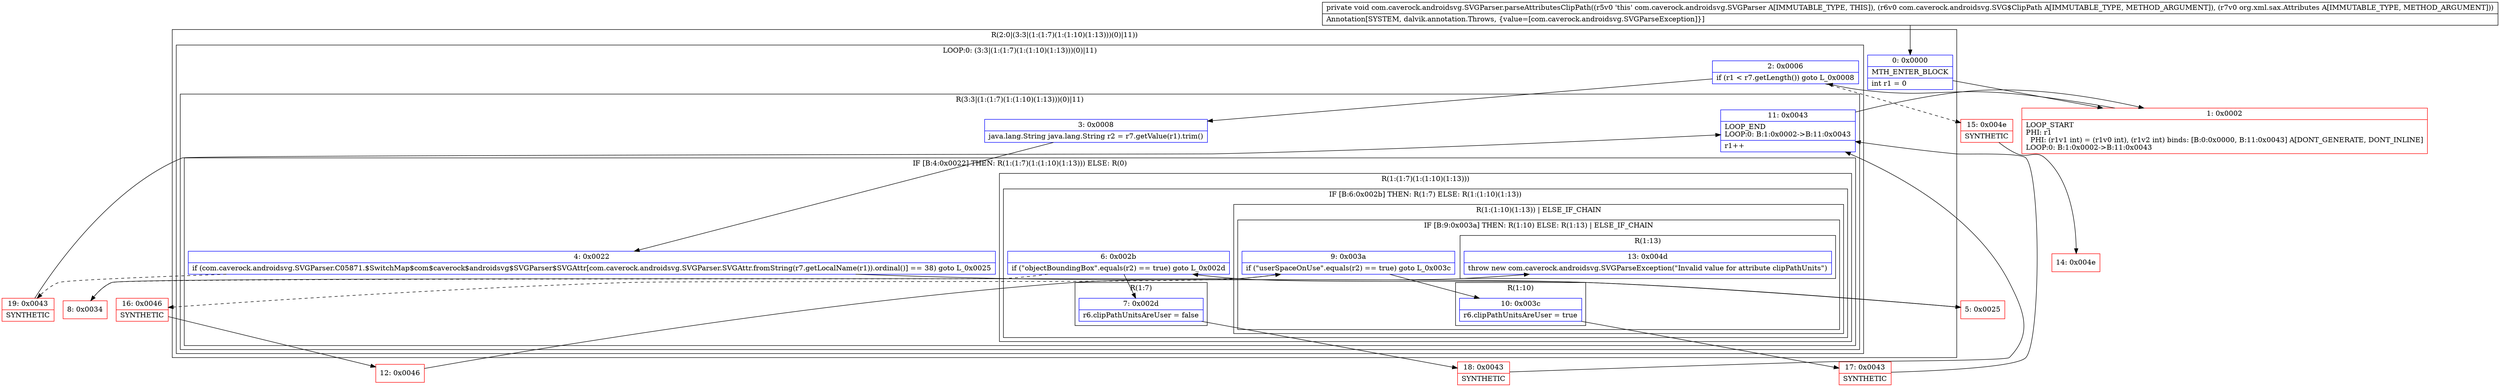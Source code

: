 digraph "CFG forcom.caverock.androidsvg.SVGParser.parseAttributesClipPath(Lcom\/caverock\/androidsvg\/SVG$ClipPath;Lorg\/xml\/sax\/Attributes;)V" {
subgraph cluster_Region_97541312 {
label = "R(2:0|(3:3|(1:(1:7)(1:(1:10)(1:13)))(0)|11))";
node [shape=record,color=blue];
Node_0 [shape=record,label="{0\:\ 0x0000|MTH_ENTER_BLOCK\l|int r1 = 0\l}"];
subgraph cluster_LoopRegion_209204732 {
label = "LOOP:0: (3:3|(1:(1:7)(1:(1:10)(1:13)))(0)|11)";
node [shape=record,color=blue];
Node_2 [shape=record,label="{2\:\ 0x0006|if (r1 \< r7.getLength()) goto L_0x0008\l}"];
subgraph cluster_Region_739594518 {
label = "R(3:3|(1:(1:7)(1:(1:10)(1:13)))(0)|11)";
node [shape=record,color=blue];
Node_3 [shape=record,label="{3\:\ 0x0008|java.lang.String java.lang.String r2 = r7.getValue(r1).trim()\l}"];
subgraph cluster_IfRegion_1396148609 {
label = "IF [B:4:0x0022] THEN: R(1:(1:7)(1:(1:10)(1:13))) ELSE: R(0)";
node [shape=record,color=blue];
Node_4 [shape=record,label="{4\:\ 0x0022|if (com.caverock.androidsvg.SVGParser.C05871.$SwitchMap$com$caverock$androidsvg$SVGParser$SVGAttr[com.caverock.androidsvg.SVGParser.SVGAttr.fromString(r7.getLocalName(r1)).ordinal()] == 38) goto L_0x0025\l}"];
subgraph cluster_Region_1961818097 {
label = "R(1:(1:7)(1:(1:10)(1:13)))";
node [shape=record,color=blue];
subgraph cluster_IfRegion_1418131835 {
label = "IF [B:6:0x002b] THEN: R(1:7) ELSE: R(1:(1:10)(1:13))";
node [shape=record,color=blue];
Node_6 [shape=record,label="{6\:\ 0x002b|if (\"objectBoundingBox\".equals(r2) == true) goto L_0x002d\l}"];
subgraph cluster_Region_2071694335 {
label = "R(1:7)";
node [shape=record,color=blue];
Node_7 [shape=record,label="{7\:\ 0x002d|r6.clipPathUnitsAreUser = false\l}"];
}
subgraph cluster_Region_1381266770 {
label = "R(1:(1:10)(1:13)) | ELSE_IF_CHAIN\l";
node [shape=record,color=blue];
subgraph cluster_IfRegion_429715906 {
label = "IF [B:9:0x003a] THEN: R(1:10) ELSE: R(1:13) | ELSE_IF_CHAIN\l";
node [shape=record,color=blue];
Node_9 [shape=record,label="{9\:\ 0x003a|if (\"userSpaceOnUse\".equals(r2) == true) goto L_0x003c\l}"];
subgraph cluster_Region_129712529 {
label = "R(1:10)";
node [shape=record,color=blue];
Node_10 [shape=record,label="{10\:\ 0x003c|r6.clipPathUnitsAreUser = true\l}"];
}
subgraph cluster_Region_74018792 {
label = "R(1:13)";
node [shape=record,color=blue];
Node_13 [shape=record,label="{13\:\ 0x004d|throw new com.caverock.androidsvg.SVGParseException(\"Invalid value for attribute clipPathUnits\")\l}"];
}
}
}
}
}
subgraph cluster_Region_602548457 {
label = "R(0)";
node [shape=record,color=blue];
}
}
Node_11 [shape=record,label="{11\:\ 0x0043|LOOP_END\lLOOP:0: B:1:0x0002\-\>B:11:0x0043\l|r1++\l}"];
}
}
}
Node_1 [shape=record,color=red,label="{1\:\ 0x0002|LOOP_START\lPHI: r1 \l  PHI: (r1v1 int) = (r1v0 int), (r1v2 int) binds: [B:0:0x0000, B:11:0x0043] A[DONT_GENERATE, DONT_INLINE]\lLOOP:0: B:1:0x0002\-\>B:11:0x0043\l}"];
Node_5 [shape=record,color=red,label="{5\:\ 0x0025}"];
Node_8 [shape=record,color=red,label="{8\:\ 0x0034}"];
Node_12 [shape=record,color=red,label="{12\:\ 0x0046}"];
Node_14 [shape=record,color=red,label="{14\:\ 0x004e}"];
Node_15 [shape=record,color=red,label="{15\:\ 0x004e|SYNTHETIC\l}"];
Node_16 [shape=record,color=red,label="{16\:\ 0x0046|SYNTHETIC\l}"];
Node_17 [shape=record,color=red,label="{17\:\ 0x0043|SYNTHETIC\l}"];
Node_18 [shape=record,color=red,label="{18\:\ 0x0043|SYNTHETIC\l}"];
Node_19 [shape=record,color=red,label="{19\:\ 0x0043|SYNTHETIC\l}"];
MethodNode[shape=record,label="{private void com.caverock.androidsvg.SVGParser.parseAttributesClipPath((r5v0 'this' com.caverock.androidsvg.SVGParser A[IMMUTABLE_TYPE, THIS]), (r6v0 com.caverock.androidsvg.SVG$ClipPath A[IMMUTABLE_TYPE, METHOD_ARGUMENT]), (r7v0 org.xml.sax.Attributes A[IMMUTABLE_TYPE, METHOD_ARGUMENT]))  | Annotation[SYSTEM, dalvik.annotation.Throws, \{value=[com.caverock.androidsvg.SVGParseException]\}]\l}"];
MethodNode -> Node_0;
Node_0 -> Node_1;
Node_2 -> Node_3;
Node_2 -> Node_15[style=dashed];
Node_3 -> Node_4;
Node_4 -> Node_5;
Node_4 -> Node_19[style=dashed];
Node_6 -> Node_7;
Node_6 -> Node_8[style=dashed];
Node_7 -> Node_18;
Node_9 -> Node_10;
Node_9 -> Node_16[style=dashed];
Node_10 -> Node_17;
Node_11 -> Node_1;
Node_1 -> Node_2;
Node_5 -> Node_6;
Node_8 -> Node_9;
Node_12 -> Node_13;
Node_15 -> Node_14;
Node_16 -> Node_12;
Node_17 -> Node_11;
Node_18 -> Node_11;
Node_19 -> Node_11;
}

